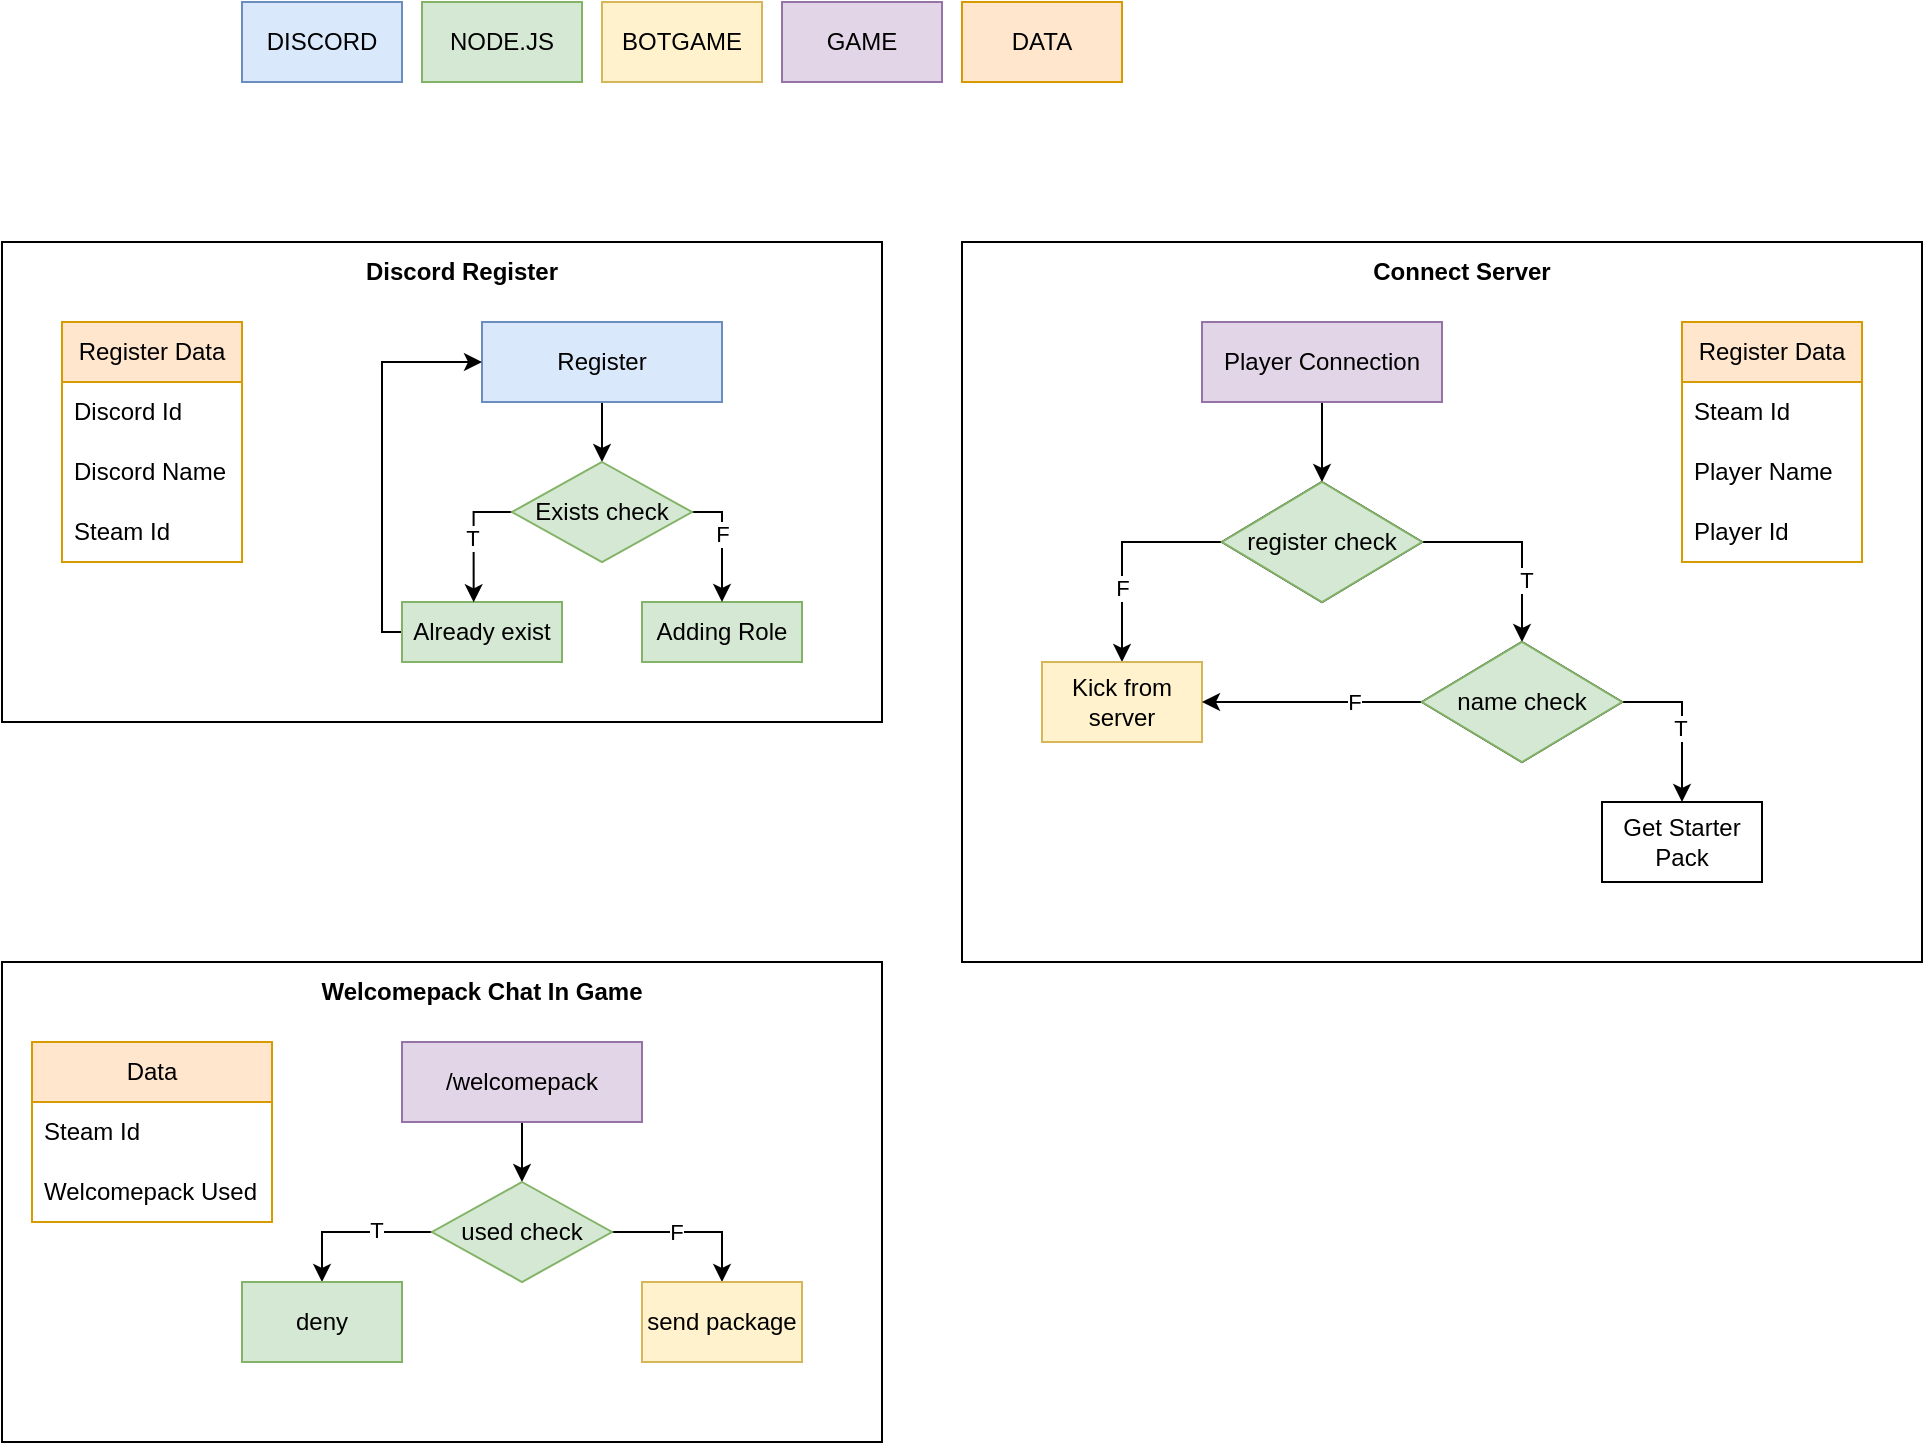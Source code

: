 <mxfile version="21.5.2" type="github">
  <diagram name="Page-1" id="mlCE6Rt0msktbBBOM9ru">
    <mxGraphModel dx="989" dy="546" grid="1" gridSize="10" guides="1" tooltips="1" connect="1" arrows="1" fold="1" page="1" pageScale="1" pageWidth="4000" pageHeight="4000" math="0" shadow="0">
      <root>
        <mxCell id="0" />
        <mxCell id="1" parent="0" />
        <mxCell id="4IYZVChcHkXUuiJdIHGn-55" value="" style="rounded=0;whiteSpace=wrap;html=1;" vertex="1" parent="1">
          <mxGeometry x="80" y="600" width="440" height="240" as="geometry" />
        </mxCell>
        <mxCell id="4IYZVChcHkXUuiJdIHGn-38" value="" style="rounded=0;whiteSpace=wrap;html=1;" vertex="1" parent="1">
          <mxGeometry x="560" y="240" width="480" height="360" as="geometry" />
        </mxCell>
        <mxCell id="4IYZVChcHkXUuiJdIHGn-1" value="" style="rounded=0;whiteSpace=wrap;html=1;" vertex="1" parent="1">
          <mxGeometry x="80" y="240" width="440" height="240" as="geometry" />
        </mxCell>
        <mxCell id="CM7IQyil9puvrMDNJilN-12" style="edgeStyle=orthogonalEdgeStyle;rounded=0;orthogonalLoop=1;jettySize=auto;html=1;entryX=0.5;entryY=0;entryDx=0;entryDy=0;" parent="1" source="CM7IQyil9puvrMDNJilN-1" target="CM7IQyil9puvrMDNJilN-11" edge="1">
          <mxGeometry relative="1" as="geometry" />
        </mxCell>
        <mxCell id="CM7IQyil9puvrMDNJilN-1" value="Register" style="rounded=0;whiteSpace=wrap;html=1;fillColor=#dae8fc;strokeColor=#6c8ebf;" parent="1" vertex="1">
          <mxGeometry x="320" y="280" width="120" height="40" as="geometry" />
        </mxCell>
        <mxCell id="CM7IQyil9puvrMDNJilN-2" value="Register Data" style="swimlane;fontStyle=0;childLayout=stackLayout;horizontal=1;startSize=30;horizontalStack=0;resizeParent=1;resizeParentMax=0;resizeLast=0;collapsible=1;marginBottom=0;whiteSpace=wrap;html=1;fillColor=#ffe6cc;strokeColor=#d79b00;" parent="1" vertex="1">
          <mxGeometry x="110" y="280" width="90" height="120" as="geometry" />
        </mxCell>
        <mxCell id="CM7IQyil9puvrMDNJilN-3" value="Discord Id" style="text;strokeColor=none;fillColor=none;align=left;verticalAlign=middle;spacingLeft=4;spacingRight=4;overflow=hidden;points=[[0,0.5],[1,0.5]];portConstraint=eastwest;rotatable=0;whiteSpace=wrap;html=1;" parent="CM7IQyil9puvrMDNJilN-2" vertex="1">
          <mxGeometry y="30" width="90" height="30" as="geometry" />
        </mxCell>
        <mxCell id="CM7IQyil9puvrMDNJilN-5" value="Discord Name" style="text;strokeColor=none;fillColor=none;align=left;verticalAlign=middle;spacingLeft=4;spacingRight=4;overflow=hidden;points=[[0,0.5],[1,0.5]];portConstraint=eastwest;rotatable=0;whiteSpace=wrap;html=1;" parent="CM7IQyil9puvrMDNJilN-2" vertex="1">
          <mxGeometry y="60" width="90" height="30" as="geometry" />
        </mxCell>
        <mxCell id="CM7IQyil9puvrMDNJilN-6" value="Steam Id" style="text;strokeColor=none;fillColor=none;align=left;verticalAlign=middle;spacingLeft=4;spacingRight=4;overflow=hidden;points=[[0,0.5],[1,0.5]];portConstraint=eastwest;rotatable=0;whiteSpace=wrap;html=1;" parent="CM7IQyil9puvrMDNJilN-2" vertex="1">
          <mxGeometry y="90" width="90" height="30" as="geometry" />
        </mxCell>
        <mxCell id="CM7IQyil9puvrMDNJilN-15" style="edgeStyle=orthogonalEdgeStyle;rounded=0;orthogonalLoop=1;jettySize=auto;html=1;entryX=0;entryY=0.5;entryDx=0;entryDy=0;" parent="1" source="CM7IQyil9puvrMDNJilN-7" target="CM7IQyil9puvrMDNJilN-1" edge="1">
          <mxGeometry relative="1" as="geometry">
            <Array as="points">
              <mxPoint x="270" y="435" />
              <mxPoint x="270" y="300" />
            </Array>
          </mxGeometry>
        </mxCell>
        <mxCell id="CM7IQyil9puvrMDNJilN-7" value="Already exist" style="rounded=0;whiteSpace=wrap;html=1;fillColor=#d5e8d4;strokeColor=#82b366;" parent="1" vertex="1">
          <mxGeometry x="280" y="420" width="80" height="30" as="geometry" />
        </mxCell>
        <mxCell id="CM7IQyil9puvrMDNJilN-10" value="Adding Role" style="rounded=0;whiteSpace=wrap;html=1;fillColor=#d5e8d4;strokeColor=#82b366;" parent="1" vertex="1">
          <mxGeometry x="400" y="420" width="80" height="30" as="geometry" />
        </mxCell>
        <mxCell id="CM7IQyil9puvrMDNJilN-13" style="edgeStyle=orthogonalEdgeStyle;rounded=0;orthogonalLoop=1;jettySize=auto;html=1;entryX=0.5;entryY=0;entryDx=0;entryDy=0;" parent="1" source="CM7IQyil9puvrMDNJilN-11" target="CM7IQyil9puvrMDNJilN-10" edge="1">
          <mxGeometry relative="1" as="geometry">
            <Array as="points">
              <mxPoint x="440" y="375" />
            </Array>
          </mxGeometry>
        </mxCell>
        <mxCell id="4IYZVChcHkXUuiJdIHGn-8" value="F" style="edgeLabel;html=1;align=center;verticalAlign=middle;resizable=0;points=[];" vertex="1" connectable="0" parent="CM7IQyil9puvrMDNJilN-13">
          <mxGeometry x="-0.29" y="1" relative="1" as="geometry">
            <mxPoint x="-1" y="4" as="offset" />
          </mxGeometry>
        </mxCell>
        <mxCell id="CM7IQyil9puvrMDNJilN-14" style="edgeStyle=orthogonalEdgeStyle;rounded=0;orthogonalLoop=1;jettySize=auto;html=1;entryX=0.448;entryY=0.005;entryDx=0;entryDy=0;entryPerimeter=0;" parent="1" source="CM7IQyil9puvrMDNJilN-11" target="CM7IQyil9puvrMDNJilN-7" edge="1">
          <mxGeometry relative="1" as="geometry">
            <Array as="points">
              <mxPoint x="316" y="375" />
            </Array>
          </mxGeometry>
        </mxCell>
        <mxCell id="4IYZVChcHkXUuiJdIHGn-9" value="T" style="edgeLabel;html=1;align=center;verticalAlign=middle;resizable=0;points=[];" vertex="1" connectable="0" parent="CM7IQyil9puvrMDNJilN-14">
          <mxGeometry x="-0.013" y="-1" relative="1" as="geometry">
            <mxPoint as="offset" />
          </mxGeometry>
        </mxCell>
        <mxCell id="CM7IQyil9puvrMDNJilN-11" value="Exists check" style="rhombus;whiteSpace=wrap;html=1;fillColor=#d5e8d4;strokeColor=#82b366;" parent="1" vertex="1">
          <mxGeometry x="335" y="350" width="90" height="50" as="geometry" />
        </mxCell>
        <mxCell id="4IYZVChcHkXUuiJdIHGn-2" value="&lt;b&gt;Discord Register&lt;/b&gt;" style="text;html=1;strokeColor=none;fillColor=none;align=center;verticalAlign=middle;whiteSpace=wrap;rounded=0;" vertex="1" parent="1">
          <mxGeometry x="260" y="240" width="100" height="30" as="geometry" />
        </mxCell>
        <mxCell id="4IYZVChcHkXUuiJdIHGn-14" style="edgeStyle=orthogonalEdgeStyle;rounded=0;orthogonalLoop=1;jettySize=auto;html=1;exitX=0.5;exitY=1;exitDx=0;exitDy=0;entryX=0.5;entryY=0;entryDx=0;entryDy=0;" edge="1" parent="1" source="4IYZVChcHkXUuiJdIHGn-3" target="4IYZVChcHkXUuiJdIHGn-4">
          <mxGeometry relative="1" as="geometry" />
        </mxCell>
        <mxCell id="4IYZVChcHkXUuiJdIHGn-3" value="Player Connection" style="rounded=0;whiteSpace=wrap;html=1;fillColor=#e1d5e7;strokeColor=#9673a6;" vertex="1" parent="1">
          <mxGeometry x="680" y="280" width="120" height="40" as="geometry" />
        </mxCell>
        <mxCell id="4IYZVChcHkXUuiJdIHGn-11" style="edgeStyle=orthogonalEdgeStyle;rounded=0;orthogonalLoop=1;jettySize=auto;html=1;exitX=0;exitY=0.5;exitDx=0;exitDy=0;entryX=0.5;entryY=0;entryDx=0;entryDy=0;" edge="1" parent="1" source="4IYZVChcHkXUuiJdIHGn-4" target="4IYZVChcHkXUuiJdIHGn-7">
          <mxGeometry relative="1" as="geometry" />
        </mxCell>
        <mxCell id="4IYZVChcHkXUuiJdIHGn-22" value="F" style="edgeLabel;html=1;align=center;verticalAlign=middle;resizable=0;points=[];" vertex="1" connectable="0" parent="4IYZVChcHkXUuiJdIHGn-11">
          <mxGeometry x="0.328" relative="1" as="geometry">
            <mxPoint as="offset" />
          </mxGeometry>
        </mxCell>
        <mxCell id="4IYZVChcHkXUuiJdIHGn-24" style="edgeStyle=orthogonalEdgeStyle;rounded=0;orthogonalLoop=1;jettySize=auto;html=1;exitX=1;exitY=0.5;exitDx=0;exitDy=0;entryX=0.5;entryY=0;entryDx=0;entryDy=0;" edge="1" parent="1" source="4IYZVChcHkXUuiJdIHGn-4" target="4IYZVChcHkXUuiJdIHGn-23">
          <mxGeometry relative="1" as="geometry" />
        </mxCell>
        <mxCell id="4IYZVChcHkXUuiJdIHGn-25" value="T" style="edgeLabel;html=1;align=center;verticalAlign=middle;resizable=0;points=[];" vertex="1" connectable="0" parent="4IYZVChcHkXUuiJdIHGn-24">
          <mxGeometry x="0.374" y="2" relative="1" as="geometry">
            <mxPoint as="offset" />
          </mxGeometry>
        </mxCell>
        <mxCell id="4IYZVChcHkXUuiJdIHGn-4" value="register check" style="rhombus;whiteSpace=wrap;html=1;" vertex="1" parent="1">
          <mxGeometry x="690" y="360" width="100" height="60" as="geometry" />
        </mxCell>
        <mxCell id="4IYZVChcHkXUuiJdIHGn-7" value="Kick from server" style="rounded=0;whiteSpace=wrap;html=1;fillColor=#fff2cc;strokeColor=#d6b656;" vertex="1" parent="1">
          <mxGeometry x="600" y="450" width="80" height="40" as="geometry" />
        </mxCell>
        <mxCell id="4IYZVChcHkXUuiJdIHGn-15" value="Register Data" style="swimlane;fontStyle=0;childLayout=stackLayout;horizontal=1;startSize=30;horizontalStack=0;resizeParent=1;resizeParentMax=0;resizeLast=0;collapsible=1;marginBottom=0;whiteSpace=wrap;html=1;fillColor=#ffe6cc;strokeColor=#d79b00;" vertex="1" parent="1">
          <mxGeometry x="920" y="280" width="90" height="120" as="geometry" />
        </mxCell>
        <mxCell id="4IYZVChcHkXUuiJdIHGn-18" value="Steam Id" style="text;strokeColor=none;fillColor=none;align=left;verticalAlign=middle;spacingLeft=4;spacingRight=4;overflow=hidden;points=[[0,0.5],[1,0.5]];portConstraint=eastwest;rotatable=0;whiteSpace=wrap;html=1;" vertex="1" parent="4IYZVChcHkXUuiJdIHGn-15">
          <mxGeometry y="30" width="90" height="30" as="geometry" />
        </mxCell>
        <mxCell id="4IYZVChcHkXUuiJdIHGn-19" value="Player Name" style="text;strokeColor=none;fillColor=none;align=left;verticalAlign=middle;spacingLeft=4;spacingRight=4;overflow=hidden;points=[[0,0.5],[1,0.5]];portConstraint=eastwest;rotatable=0;whiteSpace=wrap;html=1;" vertex="1" parent="4IYZVChcHkXUuiJdIHGn-15">
          <mxGeometry y="60" width="90" height="30" as="geometry" />
        </mxCell>
        <mxCell id="4IYZVChcHkXUuiJdIHGn-20" value="Player Id" style="text;strokeColor=none;fillColor=none;align=left;verticalAlign=middle;spacingLeft=4;spacingRight=4;overflow=hidden;points=[[0,0.5],[1,0.5]];portConstraint=eastwest;rotatable=0;whiteSpace=wrap;html=1;" vertex="1" parent="4IYZVChcHkXUuiJdIHGn-15">
          <mxGeometry y="90" width="90" height="30" as="geometry" />
        </mxCell>
        <mxCell id="4IYZVChcHkXUuiJdIHGn-27" style="edgeStyle=orthogonalEdgeStyle;rounded=0;orthogonalLoop=1;jettySize=auto;html=1;exitX=1;exitY=0.5;exitDx=0;exitDy=0;entryX=0.5;entryY=0;entryDx=0;entryDy=0;" edge="1" parent="1" source="4IYZVChcHkXUuiJdIHGn-23" target="4IYZVChcHkXUuiJdIHGn-26">
          <mxGeometry relative="1" as="geometry" />
        </mxCell>
        <mxCell id="4IYZVChcHkXUuiJdIHGn-29" value="T" style="edgeLabel;html=1;align=center;verticalAlign=middle;resizable=0;points=[];" vertex="1" connectable="0" parent="4IYZVChcHkXUuiJdIHGn-27">
          <mxGeometry x="0.061" y="-1" relative="1" as="geometry">
            <mxPoint as="offset" />
          </mxGeometry>
        </mxCell>
        <mxCell id="4IYZVChcHkXUuiJdIHGn-28" style="edgeStyle=orthogonalEdgeStyle;rounded=0;orthogonalLoop=1;jettySize=auto;html=1;entryX=1;entryY=0.5;entryDx=0;entryDy=0;" edge="1" parent="1" source="4IYZVChcHkXUuiJdIHGn-23" target="4IYZVChcHkXUuiJdIHGn-7">
          <mxGeometry relative="1" as="geometry" />
        </mxCell>
        <mxCell id="4IYZVChcHkXUuiJdIHGn-30" value="F" style="edgeLabel;html=1;align=center;verticalAlign=middle;resizable=0;points=[];" vertex="1" connectable="0" parent="4IYZVChcHkXUuiJdIHGn-28">
          <mxGeometry x="-0.369" relative="1" as="geometry">
            <mxPoint as="offset" />
          </mxGeometry>
        </mxCell>
        <mxCell id="4IYZVChcHkXUuiJdIHGn-23" value="name check" style="rhombus;whiteSpace=wrap;html=1;" vertex="1" parent="1">
          <mxGeometry x="790" y="440" width="100" height="60" as="geometry" />
        </mxCell>
        <mxCell id="4IYZVChcHkXUuiJdIHGn-26" value="Get Starter Pack" style="rounded=0;whiteSpace=wrap;html=1;" vertex="1" parent="1">
          <mxGeometry x="880" y="520" width="80" height="40" as="geometry" />
        </mxCell>
        <mxCell id="4IYZVChcHkXUuiJdIHGn-31" value="register check" style="rhombus;whiteSpace=wrap;html=1;fillColor=#d5e8d4;strokeColor=#82b366;" vertex="1" parent="1">
          <mxGeometry x="690" y="360" width="100" height="60" as="geometry" />
        </mxCell>
        <mxCell id="4IYZVChcHkXUuiJdIHGn-32" value="name check" style="rhombus;whiteSpace=wrap;html=1;fillColor=#d5e8d4;strokeColor=#82b366;" vertex="1" parent="1">
          <mxGeometry x="790" y="440" width="100" height="60" as="geometry" />
        </mxCell>
        <mxCell id="4IYZVChcHkXUuiJdIHGn-33" value="DISCORD" style="rounded=0;whiteSpace=wrap;html=1;fillColor=#dae8fc;strokeColor=#6c8ebf;" vertex="1" parent="1">
          <mxGeometry x="200" y="120" width="80" height="40" as="geometry" />
        </mxCell>
        <mxCell id="4IYZVChcHkXUuiJdIHGn-34" value="NODE.JS" style="rounded=0;whiteSpace=wrap;html=1;fillColor=#d5e8d4;strokeColor=#82b366;" vertex="1" parent="1">
          <mxGeometry x="290" y="120" width="80" height="40" as="geometry" />
        </mxCell>
        <mxCell id="4IYZVChcHkXUuiJdIHGn-35" value="GAME" style="rounded=0;whiteSpace=wrap;html=1;fillColor=#e1d5e7;strokeColor=#9673a6;" vertex="1" parent="1">
          <mxGeometry x="470" y="120" width="80" height="40" as="geometry" />
        </mxCell>
        <mxCell id="4IYZVChcHkXUuiJdIHGn-36" value="DATA" style="rounded=0;whiteSpace=wrap;html=1;fillColor=#ffe6cc;strokeColor=#d79b00;" vertex="1" parent="1">
          <mxGeometry x="560" y="120" width="80" height="40" as="geometry" />
        </mxCell>
        <mxCell id="4IYZVChcHkXUuiJdIHGn-37" value="BOTGAME" style="rounded=0;whiteSpace=wrap;html=1;fillColor=#fff2cc;strokeColor=#d6b656;" vertex="1" parent="1">
          <mxGeometry x="380" y="120" width="80" height="40" as="geometry" />
        </mxCell>
        <mxCell id="4IYZVChcHkXUuiJdIHGn-39" value="&lt;b&gt;Connect Server&lt;/b&gt;" style="text;html=1;strokeColor=none;fillColor=none;align=center;verticalAlign=middle;whiteSpace=wrap;rounded=0;" vertex="1" parent="1">
          <mxGeometry x="760" y="240" width="100" height="30" as="geometry" />
        </mxCell>
        <mxCell id="4IYZVChcHkXUuiJdIHGn-49" style="edgeStyle=orthogonalEdgeStyle;rounded=0;orthogonalLoop=1;jettySize=auto;html=1;exitX=0.5;exitY=1;exitDx=0;exitDy=0;entryX=0.5;entryY=0;entryDx=0;entryDy=0;" edge="1" parent="1" source="4IYZVChcHkXUuiJdIHGn-41" target="4IYZVChcHkXUuiJdIHGn-42">
          <mxGeometry relative="1" as="geometry" />
        </mxCell>
        <mxCell id="4IYZVChcHkXUuiJdIHGn-41" value="/welcomepack" style="rounded=0;whiteSpace=wrap;html=1;fillColor=#e1d5e7;strokeColor=#9673a6;" vertex="1" parent="1">
          <mxGeometry x="280" y="640" width="120" height="40" as="geometry" />
        </mxCell>
        <mxCell id="4IYZVChcHkXUuiJdIHGn-45" style="edgeStyle=orthogonalEdgeStyle;rounded=0;orthogonalLoop=1;jettySize=auto;html=1;exitX=1;exitY=0.5;exitDx=0;exitDy=0;entryX=0.5;entryY=0;entryDx=0;entryDy=0;" edge="1" parent="1" source="4IYZVChcHkXUuiJdIHGn-42" target="4IYZVChcHkXUuiJdIHGn-43">
          <mxGeometry relative="1" as="geometry" />
        </mxCell>
        <mxCell id="4IYZVChcHkXUuiJdIHGn-47" value="F" style="edgeLabel;html=1;align=center;verticalAlign=middle;resizable=0;points=[];" vertex="1" connectable="0" parent="4IYZVChcHkXUuiJdIHGn-45">
          <mxGeometry x="-0.212" relative="1" as="geometry">
            <mxPoint as="offset" />
          </mxGeometry>
        </mxCell>
        <mxCell id="4IYZVChcHkXUuiJdIHGn-46" style="edgeStyle=orthogonalEdgeStyle;rounded=0;orthogonalLoop=1;jettySize=auto;html=1;exitX=0;exitY=0.5;exitDx=0;exitDy=0;entryX=0.5;entryY=0;entryDx=0;entryDy=0;" edge="1" parent="1" source="4IYZVChcHkXUuiJdIHGn-42" target="4IYZVChcHkXUuiJdIHGn-44">
          <mxGeometry relative="1" as="geometry" />
        </mxCell>
        <mxCell id="4IYZVChcHkXUuiJdIHGn-48" value="T" style="edgeLabel;html=1;align=center;verticalAlign=middle;resizable=0;points=[];" vertex="1" connectable="0" parent="4IYZVChcHkXUuiJdIHGn-46">
          <mxGeometry x="-0.296" y="-1" relative="1" as="geometry">
            <mxPoint as="offset" />
          </mxGeometry>
        </mxCell>
        <mxCell id="4IYZVChcHkXUuiJdIHGn-42" value="used check" style="rhombus;whiteSpace=wrap;html=1;fillColor=#d5e8d4;strokeColor=#82b366;" vertex="1" parent="1">
          <mxGeometry x="295" y="710" width="90" height="50" as="geometry" />
        </mxCell>
        <mxCell id="4IYZVChcHkXUuiJdIHGn-43" value="send package" style="rounded=0;whiteSpace=wrap;html=1;fillColor=#fff2cc;strokeColor=#d6b656;" vertex="1" parent="1">
          <mxGeometry x="400" y="760" width="80" height="40" as="geometry" />
        </mxCell>
        <mxCell id="4IYZVChcHkXUuiJdIHGn-44" value="deny" style="rounded=0;whiteSpace=wrap;html=1;fillColor=#d5e8d4;strokeColor=#82b366;" vertex="1" parent="1">
          <mxGeometry x="200" y="760" width="80" height="40" as="geometry" />
        </mxCell>
        <mxCell id="4IYZVChcHkXUuiJdIHGn-50" value="Data" style="swimlane;fontStyle=0;childLayout=stackLayout;horizontal=1;startSize=30;horizontalStack=0;resizeParent=1;resizeParentMax=0;resizeLast=0;collapsible=1;marginBottom=0;whiteSpace=wrap;html=1;fillColor=#ffe6cc;strokeColor=#d79b00;" vertex="1" parent="1">
          <mxGeometry x="95" y="640" width="120" height="90" as="geometry" />
        </mxCell>
        <mxCell id="4IYZVChcHkXUuiJdIHGn-53" value="Steam Id" style="text;strokeColor=none;fillColor=none;align=left;verticalAlign=middle;spacingLeft=4;spacingRight=4;overflow=hidden;points=[[0,0.5],[1,0.5]];portConstraint=eastwest;rotatable=0;whiteSpace=wrap;html=1;" vertex="1" parent="4IYZVChcHkXUuiJdIHGn-50">
          <mxGeometry y="30" width="120" height="30" as="geometry" />
        </mxCell>
        <mxCell id="4IYZVChcHkXUuiJdIHGn-54" value="Welcomepack Used" style="text;strokeColor=none;fillColor=none;align=left;verticalAlign=middle;spacingLeft=4;spacingRight=4;overflow=hidden;points=[[0,0.5],[1,0.5]];portConstraint=eastwest;rotatable=0;whiteSpace=wrap;html=1;" vertex="1" parent="4IYZVChcHkXUuiJdIHGn-50">
          <mxGeometry y="60" width="120" height="30" as="geometry" />
        </mxCell>
        <mxCell id="4IYZVChcHkXUuiJdIHGn-56" value="&lt;b&gt;Welcomepack Chat In Game&lt;/b&gt;" style="text;html=1;strokeColor=none;fillColor=none;align=center;verticalAlign=middle;whiteSpace=wrap;rounded=0;" vertex="1" parent="1">
          <mxGeometry x="235" y="600" width="170" height="30" as="geometry" />
        </mxCell>
      </root>
    </mxGraphModel>
  </diagram>
</mxfile>

